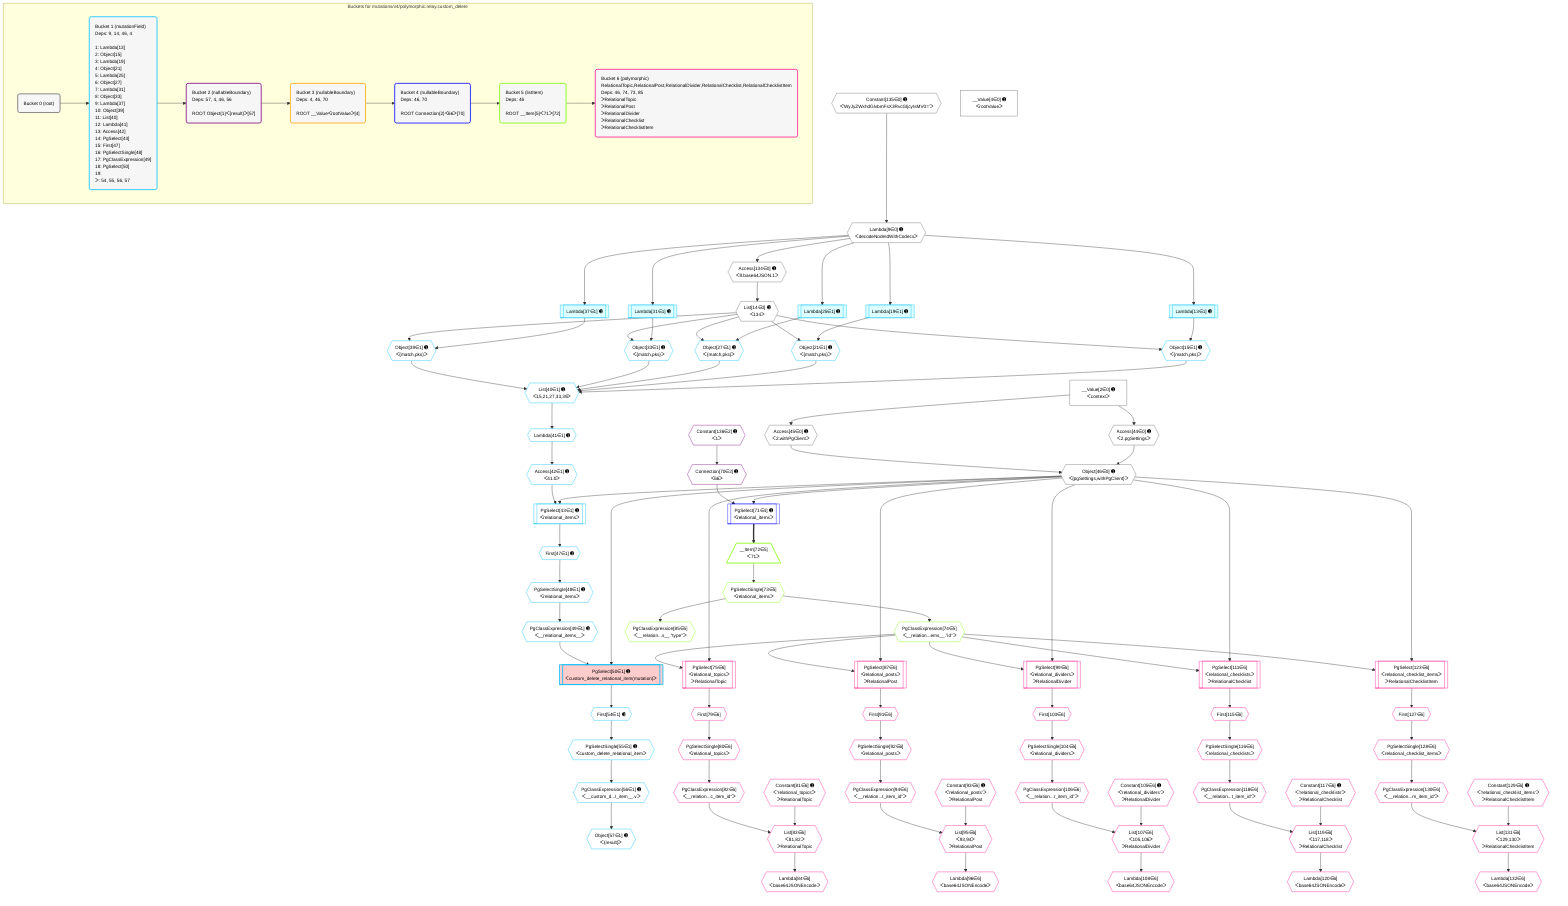 %%{init: {'themeVariables': { 'fontSize': '12px'}}}%%
graph TD
    classDef path fill:#eee,stroke:#000,color:#000
    classDef plan fill:#fff,stroke-width:1px,color:#000
    classDef itemplan fill:#fff,stroke-width:2px,color:#000
    classDef unbatchedplan fill:#dff,stroke-width:1px,color:#000
    classDef sideeffectplan fill:#fcc,stroke-width:2px,color:#000
    classDef bucket fill:#f6f6f6,color:#000,stroke-width:2px,text-align:left


    %% plan dependencies
    Object46{{"Object[46∈0] ➊<br />ᐸ{pgSettings,withPgClient}ᐳ"}}:::plan
    Access44{{"Access[44∈0] ➊<br />ᐸ2.pgSettingsᐳ"}}:::plan
    Access45{{"Access[45∈0] ➊<br />ᐸ2.withPgClientᐳ"}}:::plan
    Access44 & Access45 --> Object46
    Lambda9{{"Lambda[9∈0] ➊<br />ᐸdecodeNodeIdWithCodecsᐳ"}}:::plan
    Constant135{{"Constant[135∈0] ➊<br />ᐸ'WyJyZWxhdGlvbmFsX3RvcGljcyIsMV0='ᐳ"}}:::plan
    Constant135 --> Lambda9
    List14{{"List[14∈0] ➊<br />ᐸ134ᐳ"}}:::plan
    Access134{{"Access[134∈0] ➊<br />ᐸ9.base64JSON.1ᐳ"}}:::plan
    Access134 --> List14
    __Value2["__Value[2∈0] ➊<br />ᐸcontextᐳ"]:::plan
    __Value2 --> Access44
    __Value2 --> Access45
    Lambda9 --> Access134
    __Value4["__Value[4∈0] ➊<br />ᐸrootValueᐳ"]:::plan
    List40{{"List[40∈1] ➊<br />ᐸ15,21,27,33,39ᐳ"}}:::plan
    Object15{{"Object[15∈1] ➊<br />ᐸ{match,pks}ᐳ"}}:::plan
    Object21{{"Object[21∈1] ➊<br />ᐸ{match,pks}ᐳ"}}:::plan
    Object27{{"Object[27∈1] ➊<br />ᐸ{match,pks}ᐳ"}}:::plan
    Object33{{"Object[33∈1] ➊<br />ᐸ{match,pks}ᐳ"}}:::plan
    Object39{{"Object[39∈1] ➊<br />ᐸ{match,pks}ᐳ"}}:::plan
    Object15 & Object21 & Object27 & Object33 & Object39 --> List40
    Lambda13[["Lambda[13∈1] ➊"]]:::unbatchedplan
    Lambda13 & List14 --> Object15
    Lambda19[["Lambda[19∈1] ➊"]]:::unbatchedplan
    Lambda19 & List14 --> Object21
    Lambda25[["Lambda[25∈1] ➊"]]:::unbatchedplan
    Lambda25 & List14 --> Object27
    Lambda31[["Lambda[31∈1] ➊"]]:::unbatchedplan
    Lambda31 & List14 --> Object33
    Lambda37[["Lambda[37∈1] ➊"]]:::unbatchedplan
    Lambda37 & List14 --> Object39
    PgSelect43[["PgSelect[43∈1] ➊<br />ᐸrelational_itemsᐳ"]]:::plan
    Access42{{"Access[42∈1] ➊<br />ᐸ41.0ᐳ"}}:::plan
    Object46 & Access42 --> PgSelect43
    PgSelect50[["PgSelect[50∈1] ➊<br />ᐸcustom_delete_relational_item(mutation)ᐳ"]]:::sideeffectplan
    PgClassExpression49{{"PgClassExpression[49∈1] ➊<br />ᐸ__relational_items__ᐳ"}}:::plan
    Object46 & PgClassExpression49 --> PgSelect50
    Lambda9 --> Lambda13
    Lambda9 --> Lambda19
    Lambda9 --> Lambda25
    Lambda9 --> Lambda31
    Lambda9 --> Lambda37
    Lambda41{{"Lambda[41∈1] ➊"}}:::plan
    List40 --> Lambda41
    Lambda41 --> Access42
    First47{{"First[47∈1] ➊"}}:::plan
    PgSelect43 --> First47
    PgSelectSingle48{{"PgSelectSingle[48∈1] ➊<br />ᐸrelational_itemsᐳ"}}:::plan
    First47 --> PgSelectSingle48
    PgSelectSingle48 --> PgClassExpression49
    First54{{"First[54∈1] ➊"}}:::plan
    PgSelect50 --> First54
    PgSelectSingle55{{"PgSelectSingle[55∈1] ➊<br />ᐸcustom_delete_relational_itemᐳ"}}:::plan
    First54 --> PgSelectSingle55
    PgClassExpression56{{"PgClassExpression[56∈1] ➊<br />ᐸ__custom_d...l_item__.vᐳ"}}:::plan
    PgSelectSingle55 --> PgClassExpression56
    Object57{{"Object[57∈1] ➊<br />ᐸ{result}ᐳ"}}:::plan
    PgClassExpression56 --> Object57
    Connection70{{"Connection[70∈2] ➊<br />ᐸ66ᐳ"}}:::plan
    Constant136{{"Constant[136∈2] ➊<br />ᐸ1ᐳ"}}:::plan
    Constant136 --> Connection70
    PgSelect71[["PgSelect[71∈4] ➊<br />ᐸrelational_itemsᐳ"]]:::plan
    Object46 & Connection70 --> PgSelect71
    __Item72[/"__Item[72∈5]<br />ᐸ71ᐳ"\]:::itemplan
    PgSelect71 ==> __Item72
    PgSelectSingle73{{"PgSelectSingle[73∈5]<br />ᐸrelational_itemsᐳ"}}:::plan
    __Item72 --> PgSelectSingle73
    PgClassExpression74{{"PgClassExpression[74∈5]<br />ᐸ__relation...ems__.”id”ᐳ"}}:::plan
    PgSelectSingle73 --> PgClassExpression74
    PgClassExpression85{{"PgClassExpression[85∈5]<br />ᐸ__relation...s__.”type”ᐳ"}}:::plan
    PgSelectSingle73 --> PgClassExpression85
    PgSelect75[["PgSelect[75∈6]<br />ᐸrelational_topicsᐳ<br />ᐳRelationalTopic"]]:::plan
    Object46 & PgClassExpression74 --> PgSelect75
    List83{{"List[83∈6]<br />ᐸ81,82ᐳ<br />ᐳRelationalTopic"}}:::plan
    Constant81{{"Constant[81∈6] ➊<br />ᐸ'relational_topics'ᐳ<br />ᐳRelationalTopic"}}:::plan
    PgClassExpression82{{"PgClassExpression[82∈6]<br />ᐸ__relation...c_item_id”ᐳ"}}:::plan
    Constant81 & PgClassExpression82 --> List83
    PgSelect87[["PgSelect[87∈6]<br />ᐸrelational_postsᐳ<br />ᐳRelationalPost"]]:::plan
    Object46 & PgClassExpression74 --> PgSelect87
    List95{{"List[95∈6]<br />ᐸ93,94ᐳ<br />ᐳRelationalPost"}}:::plan
    Constant93{{"Constant[93∈6] ➊<br />ᐸ'relational_posts'ᐳ<br />ᐳRelationalPost"}}:::plan
    PgClassExpression94{{"PgClassExpression[94∈6]<br />ᐸ__relation...t_item_id”ᐳ"}}:::plan
    Constant93 & PgClassExpression94 --> List95
    PgSelect99[["PgSelect[99∈6]<br />ᐸrelational_dividersᐳ<br />ᐳRelationalDivider"]]:::plan
    Object46 & PgClassExpression74 --> PgSelect99
    List107{{"List[107∈6]<br />ᐸ105,106ᐳ<br />ᐳRelationalDivider"}}:::plan
    Constant105{{"Constant[105∈6] ➊<br />ᐸ'relational_dividers'ᐳ<br />ᐳRelationalDivider"}}:::plan
    PgClassExpression106{{"PgClassExpression[106∈6]<br />ᐸ__relation...r_item_id”ᐳ"}}:::plan
    Constant105 & PgClassExpression106 --> List107
    PgSelect111[["PgSelect[111∈6]<br />ᐸrelational_checklistsᐳ<br />ᐳRelationalChecklist"]]:::plan
    Object46 & PgClassExpression74 --> PgSelect111
    List119{{"List[119∈6]<br />ᐸ117,118ᐳ<br />ᐳRelationalChecklist"}}:::plan
    Constant117{{"Constant[117∈6] ➊<br />ᐸ'relational_checklists'ᐳ<br />ᐳRelationalChecklist"}}:::plan
    PgClassExpression118{{"PgClassExpression[118∈6]<br />ᐸ__relation...t_item_id”ᐳ"}}:::plan
    Constant117 & PgClassExpression118 --> List119
    PgSelect123[["PgSelect[123∈6]<br />ᐸrelational_checklist_itemsᐳ<br />ᐳRelationalChecklistItem"]]:::plan
    Object46 & PgClassExpression74 --> PgSelect123
    List131{{"List[131∈6]<br />ᐸ129,130ᐳ<br />ᐳRelationalChecklistItem"}}:::plan
    Constant129{{"Constant[129∈6] ➊<br />ᐸ'relational_checklist_items'ᐳ<br />ᐳRelationalChecklistItem"}}:::plan
    PgClassExpression130{{"PgClassExpression[130∈6]<br />ᐸ__relation...m_item_id”ᐳ"}}:::plan
    Constant129 & PgClassExpression130 --> List131
    First79{{"First[79∈6]"}}:::plan
    PgSelect75 --> First79
    PgSelectSingle80{{"PgSelectSingle[80∈6]<br />ᐸrelational_topicsᐳ"}}:::plan
    First79 --> PgSelectSingle80
    PgSelectSingle80 --> PgClassExpression82
    Lambda84{{"Lambda[84∈6]<br />ᐸbase64JSONEncodeᐳ"}}:::plan
    List83 --> Lambda84
    First91{{"First[91∈6]"}}:::plan
    PgSelect87 --> First91
    PgSelectSingle92{{"PgSelectSingle[92∈6]<br />ᐸrelational_postsᐳ"}}:::plan
    First91 --> PgSelectSingle92
    PgSelectSingle92 --> PgClassExpression94
    Lambda96{{"Lambda[96∈6]<br />ᐸbase64JSONEncodeᐳ"}}:::plan
    List95 --> Lambda96
    First103{{"First[103∈6]"}}:::plan
    PgSelect99 --> First103
    PgSelectSingle104{{"PgSelectSingle[104∈6]<br />ᐸrelational_dividersᐳ"}}:::plan
    First103 --> PgSelectSingle104
    PgSelectSingle104 --> PgClassExpression106
    Lambda108{{"Lambda[108∈6]<br />ᐸbase64JSONEncodeᐳ"}}:::plan
    List107 --> Lambda108
    First115{{"First[115∈6]"}}:::plan
    PgSelect111 --> First115
    PgSelectSingle116{{"PgSelectSingle[116∈6]<br />ᐸrelational_checklistsᐳ"}}:::plan
    First115 --> PgSelectSingle116
    PgSelectSingle116 --> PgClassExpression118
    Lambda120{{"Lambda[120∈6]<br />ᐸbase64JSONEncodeᐳ"}}:::plan
    List119 --> Lambda120
    First127{{"First[127∈6]"}}:::plan
    PgSelect123 --> First127
    PgSelectSingle128{{"PgSelectSingle[128∈6]<br />ᐸrelational_checklist_itemsᐳ"}}:::plan
    First127 --> PgSelectSingle128
    PgSelectSingle128 --> PgClassExpression130
    Lambda132{{"Lambda[132∈6]<br />ᐸbase64JSONEncodeᐳ"}}:::plan
    List131 --> Lambda132

    %% define steps

    subgraph "Buckets for mutations/v4/polymorphic.relay.custom_delete"
    Bucket0("Bucket 0 (root)"):::bucket
    classDef bucket0 stroke:#696969
    class Bucket0,__Value2,__Value4,Lambda9,List14,Access44,Access45,Object46,Access134,Constant135 bucket0
    Bucket1("Bucket 1 (mutationField)<br />Deps: 9, 14, 46, 4<br /><br />1: Lambda[13]<br />2: Object[15]<br />3: Lambda[19]<br />4: Object[21]<br />5: Lambda[25]<br />6: Object[27]<br />7: Lambda[31]<br />8: Object[33]<br />9: Lambda[37]<br />10: Object[39]<br />11: List[40]<br />12: Lambda[41]<br />13: Access[42]<br />14: PgSelect[43]<br />15: First[47]<br />16: PgSelectSingle[48]<br />17: PgClassExpression[49]<br />18: PgSelect[50]<br />19: <br />ᐳ: 54, 55, 56, 57"):::bucket
    classDef bucket1 stroke:#00bfff
    class Bucket1,Lambda13,Object15,Lambda19,Object21,Lambda25,Object27,Lambda31,Object33,Lambda37,Object39,List40,Lambda41,Access42,PgSelect43,First47,PgSelectSingle48,PgClassExpression49,PgSelect50,First54,PgSelectSingle55,PgClassExpression56,Object57 bucket1
    Bucket2("Bucket 2 (nullableBoundary)<br />Deps: 57, 4, 46, 56<br /><br />ROOT Object{1}ᐸ{result}ᐳ[57]"):::bucket
    classDef bucket2 stroke:#7f007f
    class Bucket2,Connection70,Constant136 bucket2
    Bucket3("Bucket 3 (nullableBoundary)<br />Deps: 4, 46, 70<br /><br />ROOT __ValueᐸrootValueᐳ[4]"):::bucket
    classDef bucket3 stroke:#ffa500
    class Bucket3 bucket3
    Bucket4("Bucket 4 (nullableBoundary)<br />Deps: 46, 70<br /><br />ROOT Connection{2}ᐸ66ᐳ[70]"):::bucket
    classDef bucket4 stroke:#0000ff
    class Bucket4,PgSelect71 bucket4
    Bucket5("Bucket 5 (listItem)<br />Deps: 46<br /><br />ROOT __Item{5}ᐸ71ᐳ[72]"):::bucket
    classDef bucket5 stroke:#7fff00
    class Bucket5,__Item72,PgSelectSingle73,PgClassExpression74,PgClassExpression85 bucket5
    Bucket6("Bucket 6 (polymorphic)<br />RelationalTopic,RelationalPost,RelationalDivider,RelationalChecklist,RelationalChecklistItem<br />Deps: 46, 74, 73, 85<br />ᐳRelationalTopic<br />ᐳRelationalPost<br />ᐳRelationalDivider<br />ᐳRelationalChecklist<br />ᐳRelationalChecklistItem"):::bucket
    classDef bucket6 stroke:#ff1493
    class Bucket6,PgSelect75,First79,PgSelectSingle80,Constant81,PgClassExpression82,List83,Lambda84,PgSelect87,First91,PgSelectSingle92,Constant93,PgClassExpression94,List95,Lambda96,PgSelect99,First103,PgSelectSingle104,Constant105,PgClassExpression106,List107,Lambda108,PgSelect111,First115,PgSelectSingle116,Constant117,PgClassExpression118,List119,Lambda120,PgSelect123,First127,PgSelectSingle128,Constant129,PgClassExpression130,List131,Lambda132 bucket6
    Bucket0 --> Bucket1
    Bucket1 --> Bucket2
    Bucket2 --> Bucket3
    Bucket3 --> Bucket4
    Bucket4 --> Bucket5
    Bucket5 --> Bucket6
    end